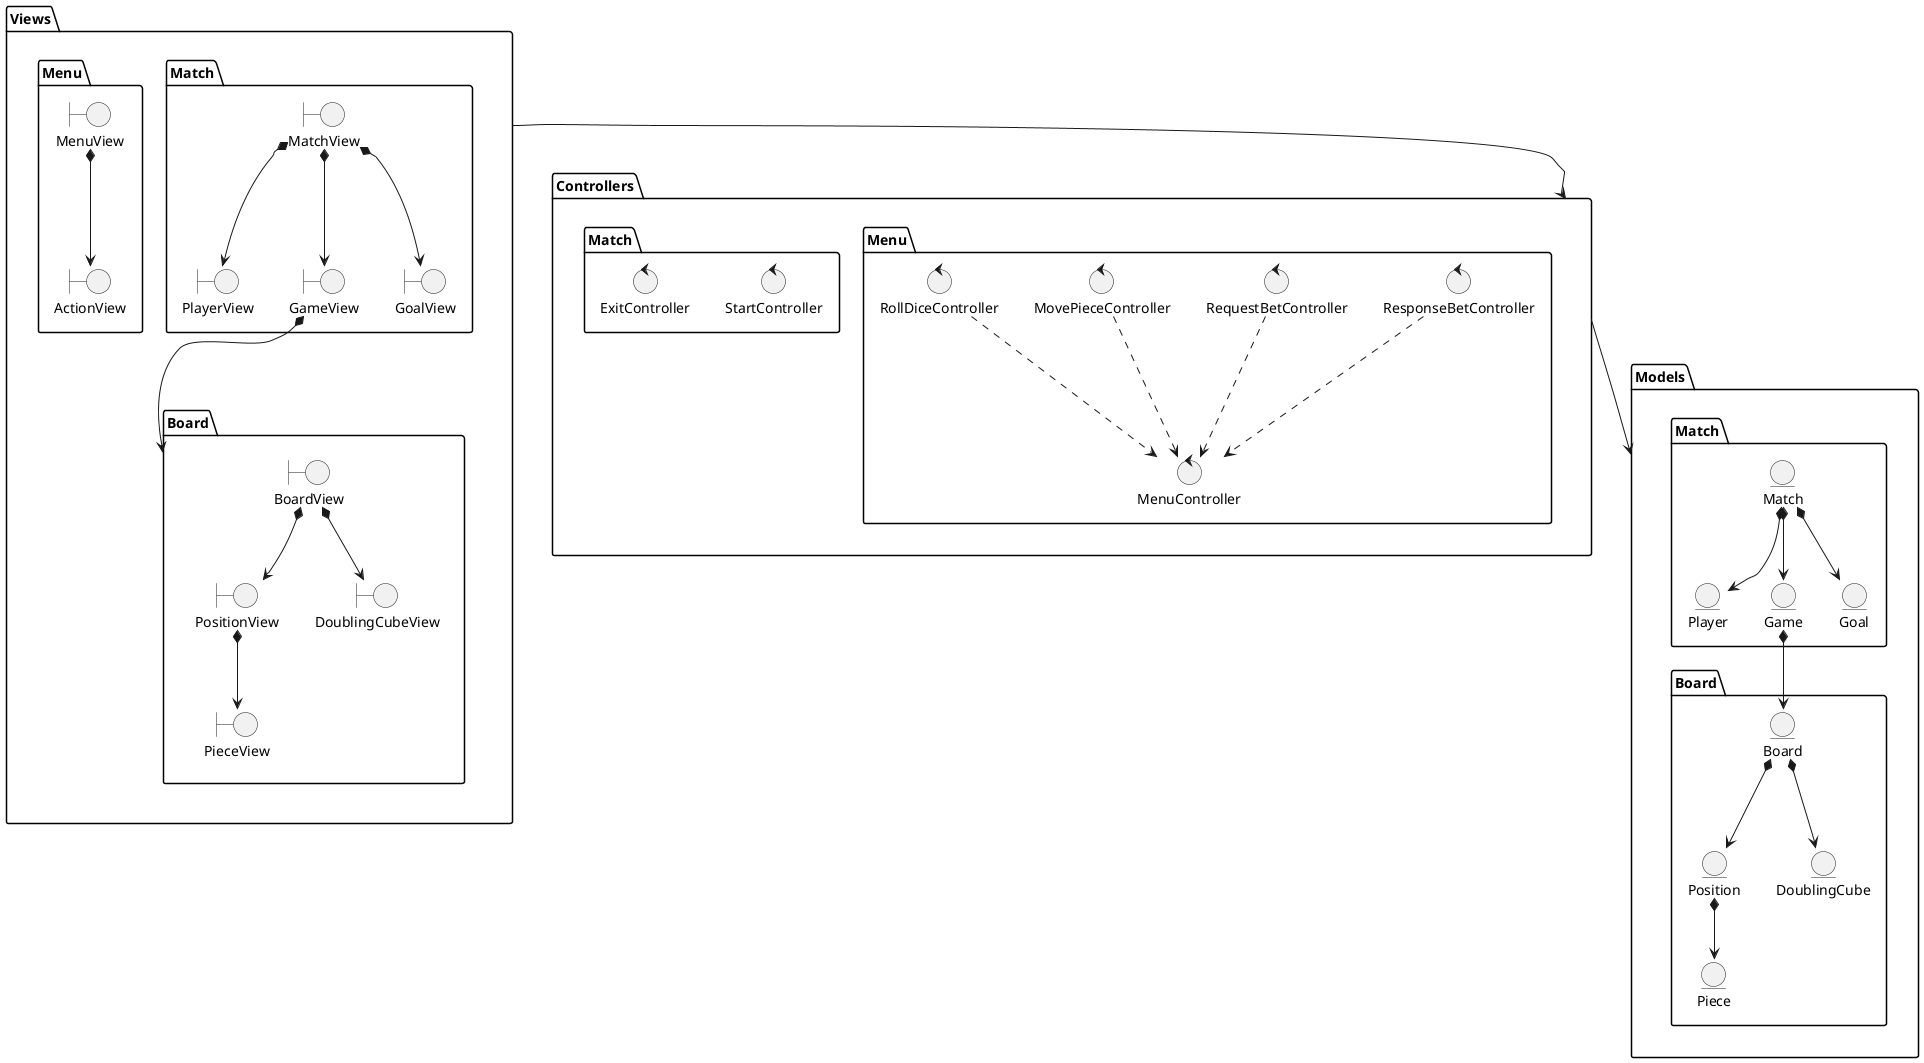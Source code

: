 @startuml

package Views {

    package Match3 as "Match"{
        boundary MatchView
        boundary PlayerView
        boundary GameView
        boundary GoalView
    }

    package Menu2 as "Menu"{
        boundary MenuView
        boundary ActionView
    }

    package Board2 as "Board"{
        boundary BoardView
        boundary PositionView
        boundary PieceView
        boundary DoublingCubeView
    }

    MatchView *--> GameView
    MatchView *--> GoalView
    MatchView *--> PlayerView
    GameView *--> Board2
    BoardView *--> DoublingCubeView
    MenuView *--> ActionView
    BoardView *--> PositionView
    PositionView *--> PieceView

}

package Models {

    package Match4 as "Match"{
        entity Match
        entity Player
        entity Game
        entity Goal
    }

    package Board3 as "Board"{
        entity Board
        entity Position
        entity Piece
        entity DoublingCube
    }



    Match *-down-> Player
    Match *-down-> Goal
    Match *-down-> Game
    Board *-down-> DoublingCube
    Game *-down-> Board
    Board *-down-> Position
    Position *-down-> Piece
}

package Controllers {

    package Menu {
        control MenuController
        control ResponseBetController
        control RequestBetController
        control MovePieceController
        control RollDiceController

        RequestBetController ..> MenuController
        ResponseBetController ..> MenuController
        MovePieceController ..> MenuController
        RollDiceController ..> MenuController

    }

    package Match2 as "Match" {
        control StartController
        control ExitController
    }

}

Views -down-> Controllers

Controllers -down-> Models

@enduml
